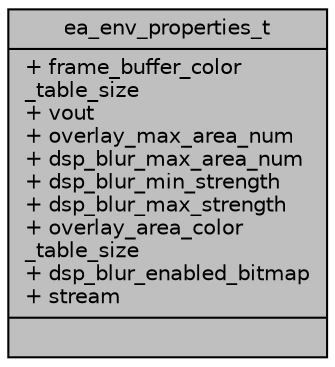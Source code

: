 digraph "ea_env_properties_t"
{
 // INTERACTIVE_SVG=YES
 // LATEX_PDF_SIZE
  bgcolor="transparent";
  edge [fontname="Helvetica",fontsize="10",labelfontname="Helvetica",labelfontsize="10"];
  node [fontname="Helvetica",fontsize="10",shape=record];
  Node1 [label="{ea_env_properties_t\n|+ frame_buffer_color\l_table_size\l+ vout\l+ overlay_max_area_num\l+ dsp_blur_max_area_num\l+ dsp_blur_min_strength\l+ dsp_blur_max_strength\l+ overlay_area_color\l_table_size\l+ dsp_blur_enabled_bitmap\l+ stream\l|}",height=0.2,width=0.4,color="black", fillcolor="grey75", style="filled", fontcolor="black",tooltip=" "];
}
